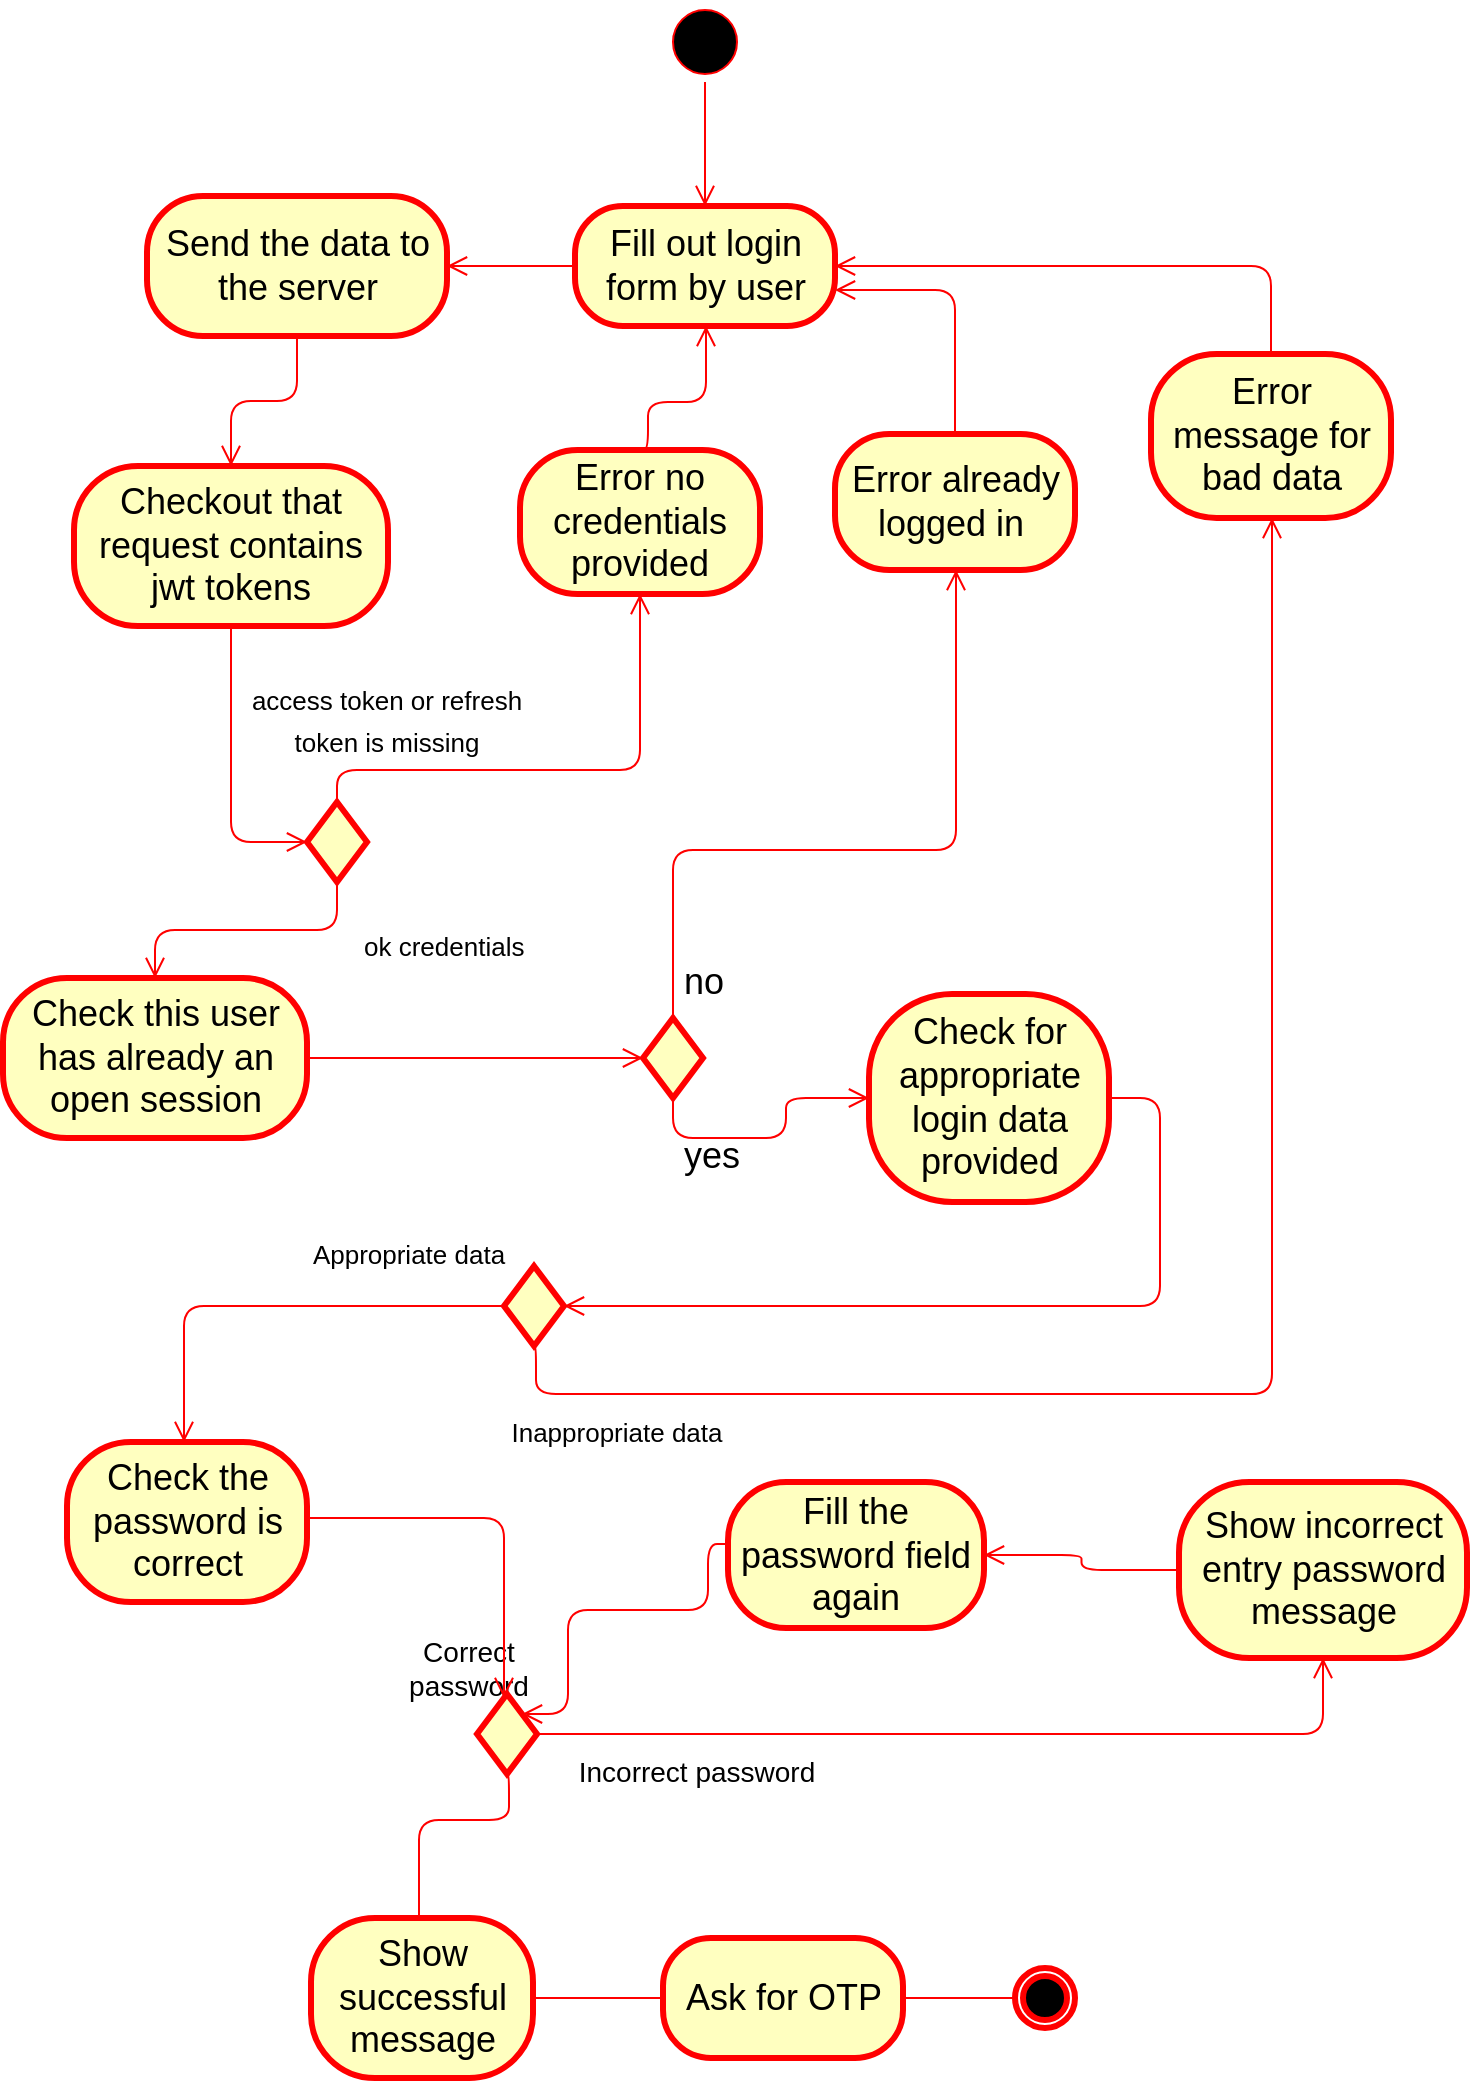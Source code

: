 <mxfile>
    <diagram id="MtLG95kfh5mEK6smX6_D" name="Page-1">
        <mxGraphModel dx="792" dy="863" grid="1" gridSize="8" guides="1" tooltips="1" connect="1" arrows="1" fold="1" page="1" pageScale="1" pageWidth="850" pageHeight="1100" math="0" shadow="0">
            <root>
                <mxCell id="0"/>
                <mxCell id="1" parent="0"/>
                <mxCell id="5" value="" style="ellipse;html=1;shape=startState;fillColor=#000000;strokeColor=#ff0000;" parent="1" vertex="1">
                    <mxGeometry x="400.5" y="32" width="40" height="40" as="geometry"/>
                </mxCell>
                <mxCell id="6" value="" style="edgeStyle=orthogonalEdgeStyle;html=1;verticalAlign=bottom;endArrow=open;endSize=8;strokeColor=#ff0000;" parent="1" source="5" edge="1">
                    <mxGeometry relative="1" as="geometry">
                        <mxPoint x="420.5" y="134" as="targetPoint"/>
                        <mxPoint x="420.5" y="64" as="sourcePoint"/>
                    </mxGeometry>
                </mxCell>
                <mxCell id="8" value="&lt;font style=&quot;font-size: 18px;&quot;&gt;Fill out login form by user&lt;/font&gt;" style="rounded=1;whiteSpace=wrap;html=1;arcSize=40;fontColor=#000000;fillColor=#ffffc0;strokeColor=#ff0000;strokeWidth=3;" parent="1" vertex="1">
                    <mxGeometry x="355.5" y="134" width="130" height="60" as="geometry"/>
                </mxCell>
                <mxCell id="9" value="" style="edgeStyle=orthogonalEdgeStyle;html=1;verticalAlign=bottom;endArrow=open;endSize=8;strokeColor=#ff0000;" parent="1" source="8" target="11" edge="1">
                    <mxGeometry relative="1" as="geometry">
                        <mxPoint x="259.5" y="164" as="targetPoint"/>
                        <Array as="points"/>
                    </mxGeometry>
                </mxCell>
                <mxCell id="11" value="Send the data to the server" style="rounded=1;whiteSpace=wrap;html=1;arcSize=40;fontColor=#000000;fillColor=#ffffc0;strokeColor=#ff0000;strokeWidth=3;fontSize=18;" parent="1" vertex="1">
                    <mxGeometry x="141.5" y="129" width="150" height="70" as="geometry"/>
                </mxCell>
                <mxCell id="12" value="" style="edgeStyle=orthogonalEdgeStyle;html=1;verticalAlign=bottom;endArrow=open;endSize=8;strokeColor=#ff0000;fontSize=18;entryX=0;entryY=0.5;entryDx=0;entryDy=0;startArrow=none;" parent="1" source="89" target="98" edge="1">
                    <mxGeometry relative="1" as="geometry">
                        <mxPoint x="243.5" y="399.0" as="targetPoint"/>
                    </mxGeometry>
                </mxCell>
                <mxCell id="17" value="" style="rhombus;whiteSpace=wrap;html=1;fillColor=#ffffc0;strokeColor=#ff0000;strokeWidth=3;fontSize=18;" parent="1" vertex="1">
                    <mxGeometry x="320" y="664" width="30" height="40" as="geometry"/>
                </mxCell>
                <mxCell id="18" value="&lt;span style=&quot;font-size: 13px;&quot;&gt;Inappropriate data&lt;/span&gt;" style="edgeStyle=orthogonalEdgeStyle;html=1;align=center;verticalAlign=bottom;endArrow=open;endSize=8;strokeColor=#ff0000;fontSize=18;labelBackgroundColor=none;exitX=0.5;exitY=1;exitDx=0;exitDy=0;" parent="1" source="17" target="81" edge="1">
                    <mxGeometry x="-0.844" y="-32" relative="1" as="geometry">
                        <mxPoint x="647.5" y="302" as="targetPoint"/>
                        <mxPoint as="offset"/>
                        <mxPoint x="417.5" y="604.0" as="sourcePoint"/>
                        <Array as="points">
                            <mxPoint x="336" y="704"/>
                            <mxPoint x="336" y="728"/>
                            <mxPoint x="704" y="728"/>
                        </Array>
                    </mxGeometry>
                </mxCell>
                <mxCell id="19" value="&lt;span style=&quot;font-size: 13px;&quot;&gt;Appropriate data&lt;/span&gt;" style="edgeStyle=orthogonalEdgeStyle;html=1;align=center;verticalAlign=top;endArrow=open;endSize=8;strokeColor=#ff0000;fontSize=18;labelBackgroundColor=none;exitX=0;exitY=0.5;exitDx=0;exitDy=0;" parent="1" source="17" target="69" edge="1">
                    <mxGeometry x="-0.579" y="-44" relative="1" as="geometry">
                        <mxPoint x="160" y="856" as="targetPoint"/>
                        <mxPoint x="505.037" y="515.999" as="sourcePoint"/>
                        <Array as="points">
                            <mxPoint x="160" y="684"/>
                        </Array>
                        <mxPoint as="offset"/>
                    </mxGeometry>
                </mxCell>
                <mxCell id="59" value="Incorrect password" style="edgeStyle=orthogonalEdgeStyle;html=1;align=center;verticalAlign=bottom;endArrow=open;endSize=8;strokeColor=#ff0000;fontSize=14;labelBackgroundColor=none;" parent="1" source="58" target="83" edge="1">
                    <mxGeometry x="-0.631" y="-30" relative="1" as="geometry">
                        <mxPoint x="713.5" y="842" as="targetPoint"/>
                        <mxPoint as="offset"/>
                    </mxGeometry>
                </mxCell>
                <mxCell id="60" value="Correct&lt;br style=&quot;font-size: 14px;&quot;&gt;password" style="edgeStyle=orthogonalEdgeStyle;html=1;align=center;verticalAlign=top;endArrow=open;endSize=8;strokeColor=#ff0000;fontSize=14;labelBackgroundColor=none;entryX=0.5;entryY=0;entryDx=0;entryDy=0;exitX=0.5;exitY=1;exitDx=0;exitDy=0;" parent="1" source="58" edge="1">
                    <mxGeometry x="0.071" y="-54" relative="1" as="geometry">
                        <mxPoint x="277.5" y="1000" as="targetPoint"/>
                        <mxPoint x="322.567" y="890.999" as="sourcePoint"/>
                        <Array as="points">
                            <mxPoint x="322.5" y="941"/>
                            <mxPoint x="277.5" y="941"/>
                        </Array>
                        <mxPoint x="24" y="-45" as="offset"/>
                    </mxGeometry>
                </mxCell>
                <mxCell id="58" value="" style="rhombus;whiteSpace=wrap;html=1;fillColor=#ffffc0;strokeColor=#ff0000;strokeWidth=3;fontSize=18;" parent="1" vertex="1">
                    <mxGeometry x="306.5" y="878" width="30" height="40" as="geometry"/>
                </mxCell>
                <mxCell id="69" value="Check the password is correct" style="rounded=1;whiteSpace=wrap;html=1;arcSize=40;fontColor=#000000;fillColor=#ffffc0;strokeColor=#ff0000;strokeWidth=3;fontFamily=Helvetica;fontSize=18;" parent="1" vertex="1">
                    <mxGeometry x="101.5" y="752" width="120" height="80" as="geometry"/>
                </mxCell>
                <mxCell id="70" value="" style="edgeStyle=orthogonalEdgeStyle;html=1;verticalAlign=bottom;endArrow=open;endSize=8;strokeColor=#ff0000;labelBackgroundColor=none;fontFamily=Helvetica;fontSize=18;fontColor=#FFFFFF;" parent="1" source="69" target="58" edge="1">
                    <mxGeometry relative="1" as="geometry">
                        <mxPoint x="438.5" y="790.053" as="targetPoint"/>
                        <Array as="points">
                            <mxPoint x="320" y="790"/>
                        </Array>
                    </mxGeometry>
                </mxCell>
                <mxCell id="71" value="Show successful message" style="rounded=1;whiteSpace=wrap;html=1;arcSize=40;fontColor=#000000;fillColor=#ffffc0;strokeColor=#ff0000;strokeWidth=3;fontFamily=Helvetica;fontSize=18;" parent="1" vertex="1">
                    <mxGeometry x="223.5" y="990" width="111" height="80" as="geometry"/>
                </mxCell>
                <mxCell id="72" value="" style="edgeStyle=orthogonalEdgeStyle;html=1;verticalAlign=bottom;endArrow=open;endSize=8;strokeColor=#ff0000;labelBackgroundColor=none;fontFamily=Helvetica;fontSize=18;fontColor=#FFFFFF;" parent="1" source="71" edge="1">
                    <mxGeometry relative="1" as="geometry">
                        <mxPoint x="427.5" y="1030" as="targetPoint"/>
                    </mxGeometry>
                </mxCell>
                <mxCell id="74" value="Ask for OTP" style="rounded=1;whiteSpace=wrap;html=1;arcSize=40;fontColor=#000000;fillColor=#ffffc0;strokeColor=#ff0000;strokeWidth=3;fontFamily=Helvetica;fontSize=18;" parent="1" vertex="1">
                    <mxGeometry x="399.5" y="1000" width="120" height="60" as="geometry"/>
                </mxCell>
                <mxCell id="81" value="Error message for bad data" style="rounded=1;whiteSpace=wrap;html=1;arcSize=40;fontColor=#000000;fillColor=#ffffc0;strokeColor=#ff0000;strokeWidth=3;fontFamily=Helvetica;fontSize=18;" parent="1" vertex="1">
                    <mxGeometry x="643.5" y="208" width="120" height="82" as="geometry"/>
                </mxCell>
                <mxCell id="82" value="" style="edgeStyle=orthogonalEdgeStyle;html=1;verticalAlign=bottom;endArrow=open;endSize=8;strokeColor=#ff0000;labelBackgroundColor=none;fontFamily=Helvetica;fontSize=18;fontColor=#FFFFFF;exitX=0.5;exitY=0;exitDx=0;exitDy=0;" parent="1" source="81" target="8" edge="1">
                    <mxGeometry relative="1" as="geometry">
                        <mxPoint x="645.5" y="158" as="targetPoint"/>
                        <Array as="points">
                            <mxPoint x="703.5" y="164"/>
                        </Array>
                        <mxPoint x="703.5" y="164" as="sourcePoint"/>
                    </mxGeometry>
                </mxCell>
                <mxCell id="83" value="Show incorrect entry password message" style="rounded=1;whiteSpace=wrap;html=1;arcSize=40;fontColor=#000000;fillColor=#ffffc0;strokeColor=#ff0000;strokeWidth=3;fontFamily=Helvetica;fontSize=18;" parent="1" vertex="1">
                    <mxGeometry x="657.5" y="772" width="144" height="88" as="geometry"/>
                </mxCell>
                <mxCell id="85" value="" style="edgeStyle=orthogonalEdgeStyle;html=1;verticalAlign=bottom;endArrow=open;endSize=8;strokeColor=#ff0000;labelBackgroundColor=none;fontFamily=Helvetica;fontSize=18;fontColor=#FFFFFF;entryX=1;entryY=0.5;entryDx=0;entryDy=0;" parent="1" source="83" target="123" edge="1">
                    <mxGeometry relative="1" as="geometry">
                        <mxPoint x="568.5" y="790.053" as="targetPoint"/>
                        <mxPoint x="580.5" y="708" as="sourcePoint"/>
                    </mxGeometry>
                </mxCell>
                <mxCell id="89" value="&lt;span style=&quot;font-size: 18px;&quot;&gt;Checkout that request contains jwt tokens&lt;/span&gt;" style="rounded=1;whiteSpace=wrap;html=1;arcSize=40;fontColor=#000000;fillColor=#ffffc0;strokeColor=#ff0000;strokeWidth=3;" parent="1" vertex="1">
                    <mxGeometry x="105" y="264" width="157" height="80" as="geometry"/>
                </mxCell>
                <mxCell id="92" value="" style="edgeStyle=orthogonalEdgeStyle;html=1;verticalAlign=bottom;endArrow=open;endSize=8;strokeColor=#ff0000;fontSize=18;startArrow=none;exitX=0.5;exitY=1;exitDx=0;exitDy=0;" parent="1" source="11" target="89" edge="1">
                    <mxGeometry relative="1" as="geometry">
                        <mxPoint x="304" y="354" as="targetPoint"/>
                        <mxPoint x="310.5" y="248.0" as="sourcePoint"/>
                    </mxGeometry>
                </mxCell>
                <mxCell id="94" value="&lt;font style=&quot;font-size: 13px;&quot;&gt;access token or refresh&lt;br&gt;token is missing&lt;/font&gt;" style="edgeStyle=orthogonalEdgeStyle;html=1;align=center;verticalAlign=bottom;endArrow=open;endSize=8;strokeColor=#ff0000;fontSize=18;exitX=0.5;exitY=0;exitDx=0;exitDy=0;labelBackgroundColor=none;" parent="1" source="98" target="111" edge="1">
                    <mxGeometry x="-0.682" y="1" relative="1" as="geometry">
                        <mxPoint x="635.5" y="240" as="targetPoint"/>
                        <mxPoint x="267.5" y="399" as="sourcePoint"/>
                        <Array as="points">
                            <mxPoint x="237" y="416"/>
                            <mxPoint x="388" y="416"/>
                        </Array>
                        <mxPoint as="offset"/>
                    </mxGeometry>
                </mxCell>
                <mxCell id="95" value="&lt;font style=&quot;font-size: 13px;&quot;&gt;ok credentials&lt;/font&gt;" style="edgeStyle=orthogonalEdgeStyle;html=1;align=left;verticalAlign=top;endArrow=open;endSize=8;strokeColor=#ff0000;fontSize=18;exitX=0.5;exitY=1;exitDx=0;exitDy=0;entryX=0.5;entryY=0;entryDx=0;entryDy=0;labelBackgroundColor=none;" parent="1" source="98" target="99" edge="1">
                    <mxGeometry x="-0.803" y="11" relative="1" as="geometry">
                        <mxPoint x="283.5" y="482" as="targetPoint"/>
                        <mxPoint x="267.5" y="399" as="sourcePoint"/>
                        <mxPoint as="offset"/>
                    </mxGeometry>
                </mxCell>
                <mxCell id="98" value="" style="rhombus;whiteSpace=wrap;html=1;fillColor=#ffffc0;strokeColor=#ff0000;strokeWidth=3;fontSize=18;" parent="1" vertex="1">
                    <mxGeometry x="221.5" y="432" width="30" height="40" as="geometry"/>
                </mxCell>
                <mxCell id="99" value="&lt;font style=&quot;font-size: 18px;&quot;&gt;Check this user has already an open session&lt;/font&gt;" style="rounded=1;whiteSpace=wrap;html=1;arcSize=40;fontColor=#000000;fillColor=#ffffc0;strokeColor=#ff0000;strokeWidth=3;fontSize=13;" parent="1" vertex="1">
                    <mxGeometry x="69.5" y="520" width="152" height="80" as="geometry"/>
                </mxCell>
                <mxCell id="100" value="" style="edgeStyle=orthogonalEdgeStyle;html=1;verticalAlign=bottom;endArrow=open;endSize=8;strokeColor=#ff0000;labelBackgroundColor=none;fontSize=13;entryX=0;entryY=0.5;entryDx=0;entryDy=0;" parent="1" source="99" target="110" edge="1">
                    <mxGeometry relative="1" as="geometry">
                        <mxPoint x="148" y="676" as="targetPoint"/>
                        <Array as="points"/>
                    </mxGeometry>
                </mxCell>
                <mxCell id="108" value="no" style="edgeStyle=orthogonalEdgeStyle;html=1;align=left;verticalAlign=bottom;endArrow=open;endSize=8;strokeColor=#ff0000;labelBackgroundColor=none;fontSize=18;exitX=0.5;exitY=0;exitDx=0;exitDy=0;" parent="1" source="110" target="113" edge="1">
                    <mxGeometry x="-0.978" y="-3" relative="1" as="geometry">
                        <mxPoint x="488" y="528" as="targetPoint"/>
                        <mxPoint x="180" y="700" as="sourcePoint"/>
                        <Array as="points">
                            <mxPoint x="405" y="456"/>
                            <mxPoint x="546" y="456"/>
                        </Array>
                        <mxPoint as="offset"/>
                    </mxGeometry>
                </mxCell>
                <mxCell id="109" value="yes" style="edgeStyle=orthogonalEdgeStyle;html=1;align=left;verticalAlign=top;endArrow=open;endSize=8;strokeColor=#ff0000;labelBackgroundColor=none;fontSize=18;exitX=0.5;exitY=1;exitDx=0;exitDy=0;" parent="1" source="110" target="119" edge="1">
                    <mxGeometry x="-0.826" y="3" relative="1" as="geometry">
                        <mxPoint x="112" y="840" as="targetPoint"/>
                        <mxPoint x="140" y="720" as="sourcePoint"/>
                        <Array as="points">
                            <mxPoint x="405" y="600"/>
                            <mxPoint x="461" y="600"/>
                            <mxPoint x="461" y="580"/>
                        </Array>
                        <mxPoint as="offset"/>
                    </mxGeometry>
                </mxCell>
                <mxCell id="110" value="" style="rhombus;whiteSpace=wrap;html=1;fillColor=#ffffc0;strokeColor=#ff0000;strokeWidth=3;fontSize=18;" parent="1" vertex="1">
                    <mxGeometry x="389.5" y="540" width="30" height="40" as="geometry"/>
                </mxCell>
                <mxCell id="111" value="Error no credentials provided" style="rounded=1;whiteSpace=wrap;html=1;arcSize=40;fontColor=#000000;fillColor=#ffffc0;strokeColor=#ff0000;strokeWidth=3;fontSize=18;" parent="1" vertex="1">
                    <mxGeometry x="328" y="256" width="120" height="72" as="geometry"/>
                </mxCell>
                <mxCell id="112" value="" style="edgeStyle=orthogonalEdgeStyle;html=1;verticalAlign=bottom;endArrow=open;endSize=8;strokeColor=#ff0000;labelBackgroundColor=none;fontSize=18;exitX=0.5;exitY=0;exitDx=0;exitDy=0;" parent="1" source="111" target="8" edge="1">
                    <mxGeometry relative="1" as="geometry">
                        <mxPoint x="425.5" y="332" as="targetPoint"/>
                        <Array as="points">
                            <mxPoint x="392" y="256"/>
                            <mxPoint x="392" y="232"/>
                            <mxPoint x="421" y="232"/>
                        </Array>
                    </mxGeometry>
                </mxCell>
                <mxCell id="113" value="Error already logged in&amp;nbsp;" style="rounded=1;whiteSpace=wrap;html=1;arcSize=40;fontColor=#000000;fillColor=#ffffc0;strokeColor=#ff0000;strokeWidth=3;fontSize=18;" parent="1" vertex="1">
                    <mxGeometry x="485.5" y="248" width="120" height="68" as="geometry"/>
                </mxCell>
                <mxCell id="114" value="" style="edgeStyle=orthogonalEdgeStyle;html=1;verticalAlign=bottom;endArrow=open;endSize=8;strokeColor=#ff0000;labelBackgroundColor=none;fontSize=18;" parent="1" source="113" target="8" edge="1">
                    <mxGeometry relative="1" as="geometry">
                        <mxPoint x="575.5" y="344" as="targetPoint"/>
                        <Array as="points">
                            <mxPoint x="545" y="176"/>
                        </Array>
                    </mxGeometry>
                </mxCell>
                <mxCell id="116" value="" style="edgeStyle=orthogonalEdgeStyle;html=1;verticalAlign=bottom;endArrow=none;endSize=8;strokeColor=#ff0000;labelBackgroundColor=none;fontFamily=Helvetica;fontSize=18;fontColor=#FFFFFF;" parent="1" source="74" target="77" edge="1">
                    <mxGeometry relative="1" as="geometry">
                        <mxPoint x="637.5" y="1030" as="targetPoint"/>
                        <mxPoint x="547.5" y="1030" as="sourcePoint"/>
                    </mxGeometry>
                </mxCell>
                <mxCell id="77" value="" style="ellipse;html=1;shape=endState;fillColor=#000000;strokeColor=#ff0000;strokeWidth=3;fontFamily=Helvetica;fontSize=8;fontColor=#FFFFFF;" parent="1" vertex="1">
                    <mxGeometry x="575.5" y="1015" width="30" height="30" as="geometry"/>
                </mxCell>
                <mxCell id="119" value="&lt;span style=&quot;font-size: 18px;&quot;&gt;Check for appropriate login data provided&lt;/span&gt;" style="rounded=1;whiteSpace=wrap;html=1;arcSize=40;fontColor=#000000;fillColor=#ffffc0;strokeColor=#ff0000;strokeWidth=3;fontSize=13;" parent="1" vertex="1">
                    <mxGeometry x="502.5" y="528" width="120" height="104" as="geometry"/>
                </mxCell>
                <mxCell id="120" value="" style="edgeStyle=orthogonalEdgeStyle;html=1;verticalAlign=bottom;endArrow=open;endSize=8;strokeColor=#ff0000;labelBackgroundColor=none;fontSize=13;entryX=1;entryY=0.5;entryDx=0;entryDy=0;" parent="1" source="119" target="17" edge="1">
                    <mxGeometry relative="1" as="geometry">
                        <mxPoint x="116" y="946" as="targetPoint"/>
                        <Array as="points">
                            <mxPoint x="648" y="580"/>
                            <mxPoint x="648" y="684"/>
                        </Array>
                    </mxGeometry>
                </mxCell>
                <mxCell id="123" value="&lt;font style=&quot;font-size: 18px;&quot;&gt;Fill the password field again&lt;/font&gt;" style="rounded=1;whiteSpace=wrap;html=1;arcSize=40;fontColor=#000000;fillColor=#ffffc0;strokeColor=#ff0000;strokeWidth=3;" parent="1" vertex="1">
                    <mxGeometry x="432" y="772" width="128" height="73" as="geometry"/>
                </mxCell>
                <mxCell id="124" value="" style="edgeStyle=orthogonalEdgeStyle;html=1;verticalAlign=bottom;endArrow=open;endSize=8;strokeColor=#ff0000;exitX=-0.007;exitY=0.424;exitDx=0;exitDy=0;exitPerimeter=0;entryX=1;entryY=0;entryDx=0;entryDy=0;" parent="1" source="123" target="58" edge="1">
                    <mxGeometry relative="1" as="geometry">
                        <mxPoint x="492" y="866" as="targetPoint"/>
                        <Array as="points">
                            <mxPoint x="422" y="803"/>
                            <mxPoint x="422" y="836"/>
                            <mxPoint x="352" y="836"/>
                            <mxPoint x="352" y="888"/>
                        </Array>
                    </mxGeometry>
                </mxCell>
            </root>
        </mxGraphModel>
    </diagram>
</mxfile>